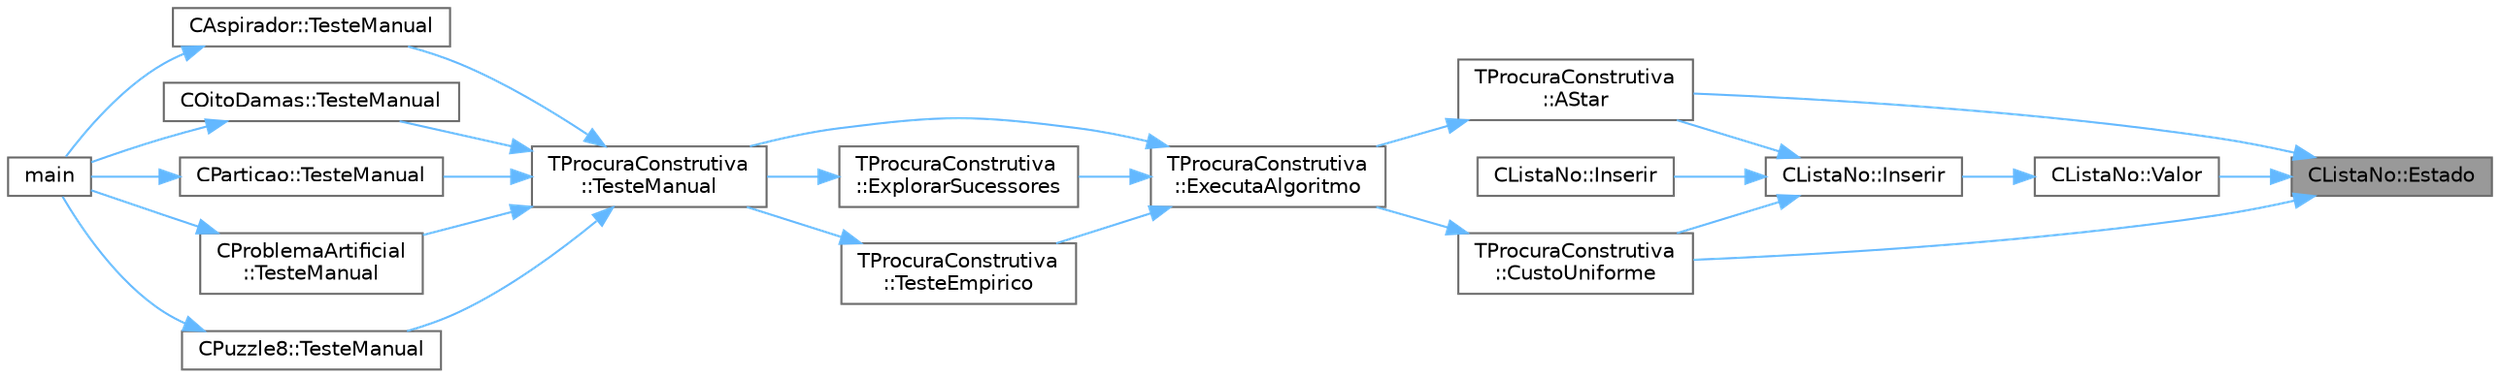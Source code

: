 digraph "CListaNo::Estado"
{
 // LATEX_PDF_SIZE
  bgcolor="transparent";
  edge [fontname=Helvetica,fontsize=10,labelfontname=Helvetica,labelfontsize=10];
  node [fontname=Helvetica,fontsize=10,shape=box,height=0.2,width=0.4];
  rankdir="RL";
  Node1 [id="Node000001",label="CListaNo::Estado",height=0.2,width=0.4,color="gray40", fillcolor="grey60", style="filled", fontcolor="black",tooltip=" "];
  Node1 -> Node2 [id="edge25_Node000001_Node000002",dir="back",color="steelblue1",style="solid",tooltip=" "];
  Node2 [id="Node000002",label="TProcuraConstrutiva\l::AStar",height=0.2,width=0.4,color="grey40", fillcolor="white", style="filled",URL="$group__ProcurasInformadas.html#ga37dd78e1a9a6742700728135f81964b4",tooltip="Executa a procura A*, algoritmo informado."];
  Node2 -> Node3 [id="edge26_Node000002_Node000003",dir="back",color="steelblue1",style="solid",tooltip=" "];
  Node3 [id="Node000003",label="TProcuraConstrutiva\l::ExecutaAlgoritmo",height=0.2,width=0.4,color="grey40", fillcolor="white", style="filled",URL="$group__RedefinicaoOpcional.html#gae52871eb18c8ae656a2174acf43b3bb3",tooltip="Executa o algoritmo com os parametros atuais."];
  Node3 -> Node4 [id="edge27_Node000003_Node000004",dir="back",color="steelblue1",style="solid",tooltip=" "];
  Node4 [id="Node000004",label="TProcuraConstrutiva\l::ExplorarSucessores",height=0.2,width=0.4,color="grey40", fillcolor="white", style="filled",URL="$classTProcuraConstrutiva.html#ab5639efca5e48b564a8bdd9ec23a8955",tooltip=" "];
  Node4 -> Node5 [id="edge28_Node000004_Node000005",dir="back",color="steelblue1",style="solid",tooltip=" "];
  Node5 [id="Node000005",label="TProcuraConstrutiva\l::TesteManual",height=0.2,width=0.4,color="grey40", fillcolor="white", style="filled",URL="$group__RedefinicaoMandatoria.html#ga843a501e25cbaff7eb51d8d29995be3a",tooltip="Inicializa a interação com o utilizador."];
  Node5 -> Node6 [id="edge29_Node000005_Node000006",dir="back",color="steelblue1",style="solid",tooltip=" "];
  Node6 [id="Node000006",label="CAspirador::TesteManual",height=0.2,width=0.4,color="grey40", fillcolor="white", style="filled",URL="$classCAspirador.html#a718c8187439940dec18a46a9e9e024e3",tooltip="Inicializa a interação com o utilizador."];
  Node6 -> Node7 [id="edge30_Node000006_Node000007",dir="back",color="steelblue1",style="solid",tooltip=" "];
  Node7 [id="Node000007",label="main",height=0.2,width=0.4,color="grey40", fillcolor="white", style="filled",URL="$teste_8cpp.html#a0ddf1224851353fc92bfbff6f499fa97",tooltip=" "];
  Node5 -> Node8 [id="edge31_Node000005_Node000008",dir="back",color="steelblue1",style="solid",tooltip=" "];
  Node8 [id="Node000008",label="COitoDamas::TesteManual",height=0.2,width=0.4,color="grey40", fillcolor="white", style="filled",URL="$classCOitoDamas.html#a0fb443165d257ac17fc8cf5bc870404d",tooltip="Inicializa a interação com o utilizador."];
  Node8 -> Node7 [id="edge32_Node000008_Node000007",dir="back",color="steelblue1",style="solid",tooltip=" "];
  Node5 -> Node9 [id="edge33_Node000005_Node000009",dir="back",color="steelblue1",style="solid",tooltip=" "];
  Node9 [id="Node000009",label="CParticao::TesteManual",height=0.2,width=0.4,color="grey40", fillcolor="white", style="filled",URL="$classCParticao.html#aa4d328b9944991f3fc52ce0726111865",tooltip="Inicializa a interação com o utilizador."];
  Node9 -> Node7 [id="edge34_Node000009_Node000007",dir="back",color="steelblue1",style="solid",tooltip=" "];
  Node5 -> Node10 [id="edge35_Node000005_Node000010",dir="back",color="steelblue1",style="solid",tooltip=" "];
  Node10 [id="Node000010",label="CProblemaArtificial\l::TesteManual",height=0.2,width=0.4,color="grey40", fillcolor="white", style="filled",URL="$classCProblemaArtificial.html#abaad629eb538177261df40e1e27e92ed",tooltip="Inicializa a interação com o utilizador."];
  Node10 -> Node7 [id="edge36_Node000010_Node000007",dir="back",color="steelblue1",style="solid",tooltip=" "];
  Node5 -> Node11 [id="edge37_Node000005_Node000011",dir="back",color="steelblue1",style="solid",tooltip=" "];
  Node11 [id="Node000011",label="CPuzzle8::TesteManual",height=0.2,width=0.4,color="grey40", fillcolor="white", style="filled",URL="$classCPuzzle8.html#a06d2a8f5d7e3670eb6ee75d7a72b0265",tooltip="Inicializa a interação com o utilizador."];
  Node11 -> Node7 [id="edge38_Node000011_Node000007",dir="back",color="steelblue1",style="solid",tooltip=" "];
  Node3 -> Node12 [id="edge39_Node000003_Node000012",dir="back",color="steelblue1",style="solid",tooltip=" "];
  Node12 [id="Node000012",label="TProcuraConstrutiva\l::TesteEmpirico",height=0.2,width=0.4,color="grey40", fillcolor="white", style="filled",URL="$group__RedefinicaoOpcional.html#gab2fca28035f165ce7c1d40acbfc8c971",tooltip="Executa testes empíricos, em todas as configurações guardadas, nas instâncias selecionadas."];
  Node12 -> Node5 [id="edge40_Node000012_Node000005",dir="back",color="steelblue1",style="solid",tooltip=" "];
  Node3 -> Node5 [id="edge41_Node000003_Node000005",dir="back",color="steelblue1",style="solid",tooltip=" "];
  Node1 -> Node13 [id="edge42_Node000001_Node000013",dir="back",color="steelblue1",style="solid",tooltip=" "];
  Node13 [id="Node000013",label="TProcuraConstrutiva\l::CustoUniforme",height=0.2,width=0.4,color="grey40", fillcolor="white", style="filled",URL="$group__ProcurasCegas.html#ga2343fafdecfd55b69c0ffb71e8f9426b",tooltip="Executa a procura por custo uniforme, algoritmo cego."];
  Node13 -> Node3 [id="edge43_Node000013_Node000003",dir="back",color="steelblue1",style="solid",tooltip=" "];
  Node1 -> Node14 [id="edge44_Node000001_Node000014",dir="back",color="steelblue1",style="solid",tooltip=" "];
  Node14 [id="Node000014",label="CListaNo::Valor",height=0.2,width=0.4,color="grey40", fillcolor="white", style="filled",URL="$classCListaNo.html#aef59a51e58231841d16fa45aa7582328",tooltip=" "];
  Node14 -> Node15 [id="edge45_Node000014_Node000015",dir="back",color="steelblue1",style="solid",tooltip=" "];
  Node15 [id="Node000015",label="CListaNo::Inserir",height=0.2,width=0.4,color="grey40", fillcolor="white", style="filled",URL="$classCListaNo.html#a7f8ea2bd2165fba49823cc35146f7981",tooltip=" "];
  Node15 -> Node2 [id="edge46_Node000015_Node000002",dir="back",color="steelblue1",style="solid",tooltip=" "];
  Node15 -> Node13 [id="edge47_Node000015_Node000013",dir="back",color="steelblue1",style="solid",tooltip=" "];
  Node15 -> Node16 [id="edge48_Node000015_Node000016",dir="back",color="steelblue1",style="solid",tooltip=" "];
  Node16 [id="Node000016",label="CListaNo::Inserir",height=0.2,width=0.4,color="grey40", fillcolor="white", style="filled",URL="$classCListaNo.html#a487ec70de88cd34f0f4356b5d0144c72",tooltip=" "];
}
